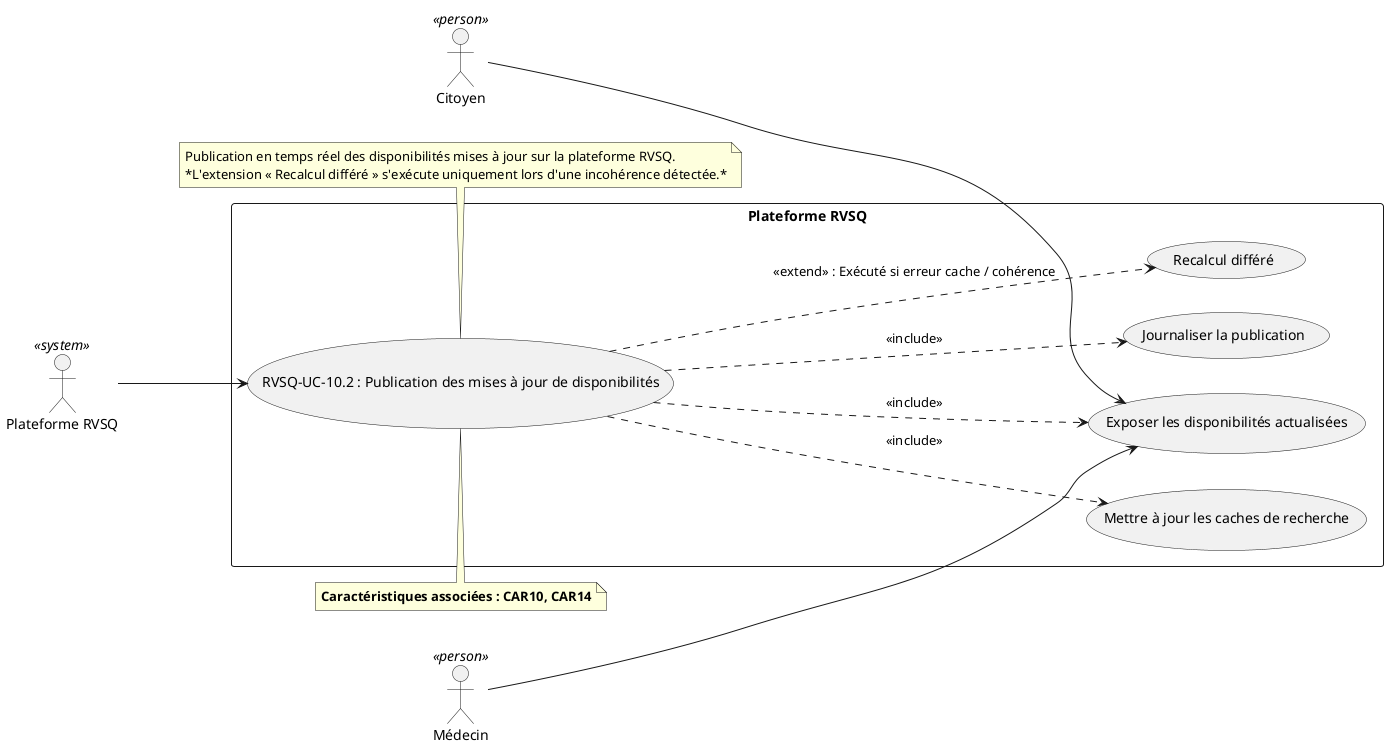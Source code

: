 @startuml RVSQ-UC-10_2_Publication_Disponibilites
left to right direction

' --- Acteurs humains
actor "Citoyen" as Citoyen <<person>>
actor "Médecin" as Medecin <<person>>

' --- Acteur système principal
actor "Plateforme RVSQ" as RVSQActor <<system>>

rectangle "Plateforme RVSQ" {
  usecase "RVSQ-UC-10.2 : Publication des mises à jour de disponibilités" as UC102
  usecase "Mettre à jour les caches de recherche" as UC102_A
  usecase "Exposer les disponibilités actualisées" as UC102_B
  usecase "Journaliser la publication" as UC102_C
  usecase "Recalcul différé" as UC102_D
}

RVSQActor --> UC102
Citoyen --> UC102_B
Medecin --> UC102_B

' --- Inclusions obligatoires
UC102 ..> UC102_A : <<include>>
UC102 ..> UC102_B : <<include>>
UC102 ..> UC102_C : <<include>>

' --- Extension conditionnelle
UC102 ..> UC102_D : <<extend>> : Exécuté si erreur cache / cohérence

note top of UC102
  **Caractéristiques associées : CAR10, CAR14**
end note

note bottom of UC102
  Publication en temps réel des disponibilités mises à jour sur la plateforme RVSQ.
  *L'extension « Recalcul différé » s'exécute uniquement lors d'une incohérence détectée.*
end note
@enduml
